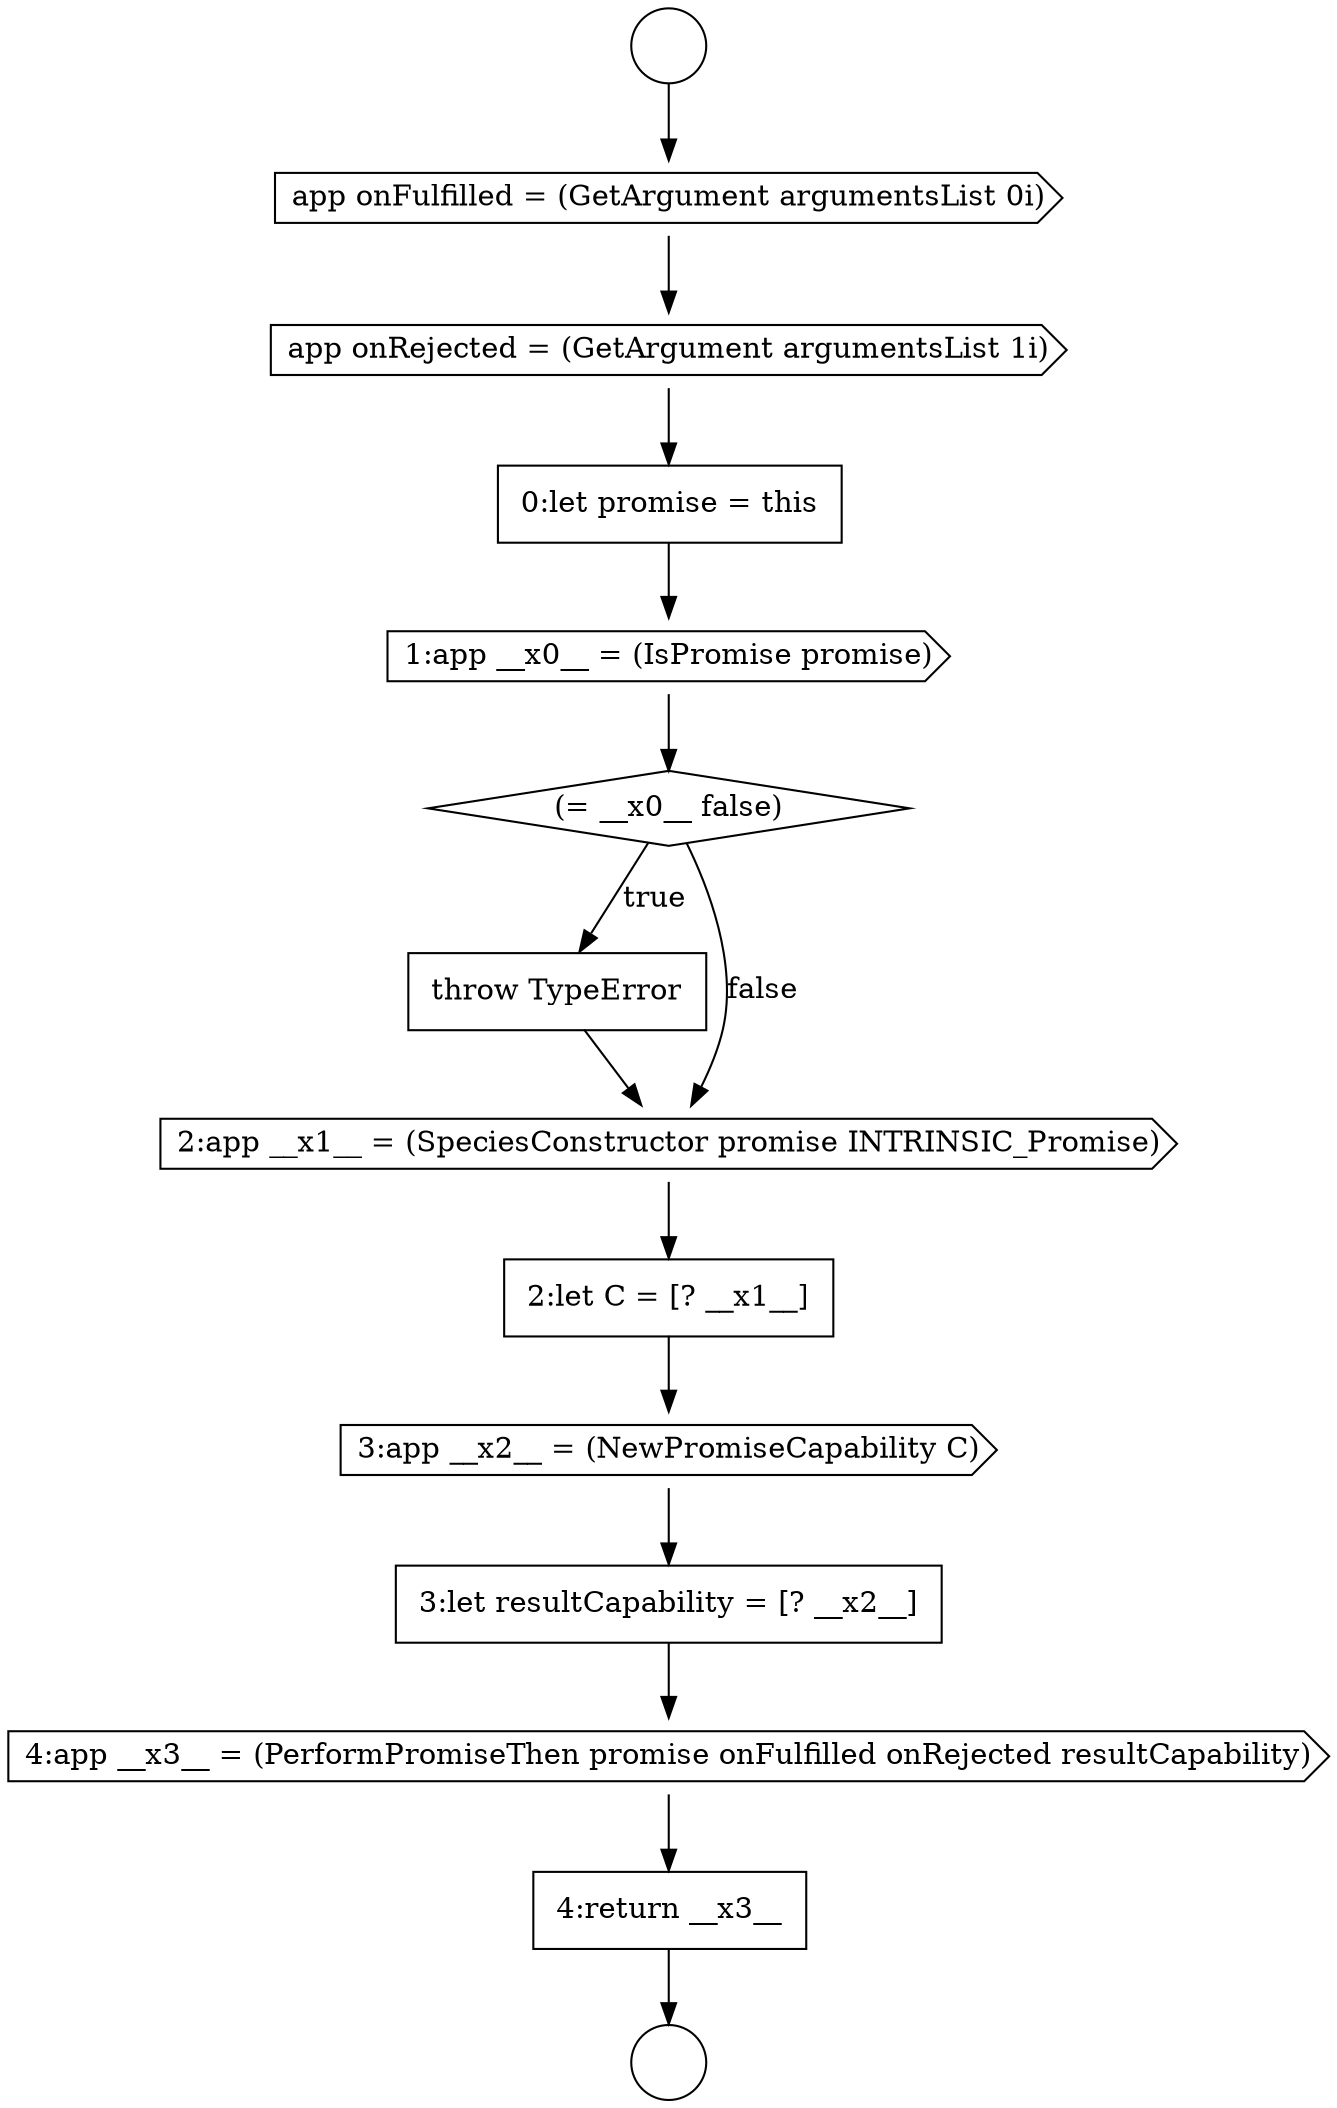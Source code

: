 digraph {
  node19101 [shape=circle label=" " color="black" fillcolor="white" style=filled]
  node19110 [shape=none, margin=0, label=<<font color="black">
    <table border="0" cellborder="1" cellspacing="0" cellpadding="10">
      <tr><td align="left">2:let C = [? __x1__]</td></tr>
    </table>
  </font>> color="black" fillcolor="white" style=filled]
  node19108 [shape=none, margin=0, label=<<font color="black">
    <table border="0" cellborder="1" cellspacing="0" cellpadding="10">
      <tr><td align="left">throw TypeError</td></tr>
    </table>
  </font>> color="black" fillcolor="white" style=filled]
  node19113 [shape=cds, label=<<font color="black">4:app __x3__ = (PerformPromiseThen promise onFulfilled onRejected resultCapability)</font>> color="black" fillcolor="white" style=filled]
  node19102 [shape=circle label=" " color="black" fillcolor="white" style=filled]
  node19112 [shape=none, margin=0, label=<<font color="black">
    <table border="0" cellborder="1" cellspacing="0" cellpadding="10">
      <tr><td align="left">3:let resultCapability = [? __x2__]</td></tr>
    </table>
  </font>> color="black" fillcolor="white" style=filled]
  node19103 [shape=cds, label=<<font color="black">app onFulfilled = (GetArgument argumentsList 0i)</font>> color="black" fillcolor="white" style=filled]
  node19106 [shape=cds, label=<<font color="black">1:app __x0__ = (IsPromise promise)</font>> color="black" fillcolor="white" style=filled]
  node19109 [shape=cds, label=<<font color="black">2:app __x1__ = (SpeciesConstructor promise INTRINSIC_Promise)</font>> color="black" fillcolor="white" style=filled]
  node19105 [shape=none, margin=0, label=<<font color="black">
    <table border="0" cellborder="1" cellspacing="0" cellpadding="10">
      <tr><td align="left">0:let promise = this</td></tr>
    </table>
  </font>> color="black" fillcolor="white" style=filled]
  node19114 [shape=none, margin=0, label=<<font color="black">
    <table border="0" cellborder="1" cellspacing="0" cellpadding="10">
      <tr><td align="left">4:return __x3__</td></tr>
    </table>
  </font>> color="black" fillcolor="white" style=filled]
  node19107 [shape=diamond, label=<<font color="black">(= __x0__ false)</font>> color="black" fillcolor="white" style=filled]
  node19104 [shape=cds, label=<<font color="black">app onRejected = (GetArgument argumentsList 1i)</font>> color="black" fillcolor="white" style=filled]
  node19111 [shape=cds, label=<<font color="black">3:app __x2__ = (NewPromiseCapability C)</font>> color="black" fillcolor="white" style=filled]
  node19110 -> node19111 [ color="black"]
  node19105 -> node19106 [ color="black"]
  node19109 -> node19110 [ color="black"]
  node19108 -> node19109 [ color="black"]
  node19111 -> node19112 [ color="black"]
  node19112 -> node19113 [ color="black"]
  node19104 -> node19105 [ color="black"]
  node19101 -> node19103 [ color="black"]
  node19103 -> node19104 [ color="black"]
  node19113 -> node19114 [ color="black"]
  node19106 -> node19107 [ color="black"]
  node19114 -> node19102 [ color="black"]
  node19107 -> node19108 [label=<<font color="black">true</font>> color="black"]
  node19107 -> node19109 [label=<<font color="black">false</font>> color="black"]
}

